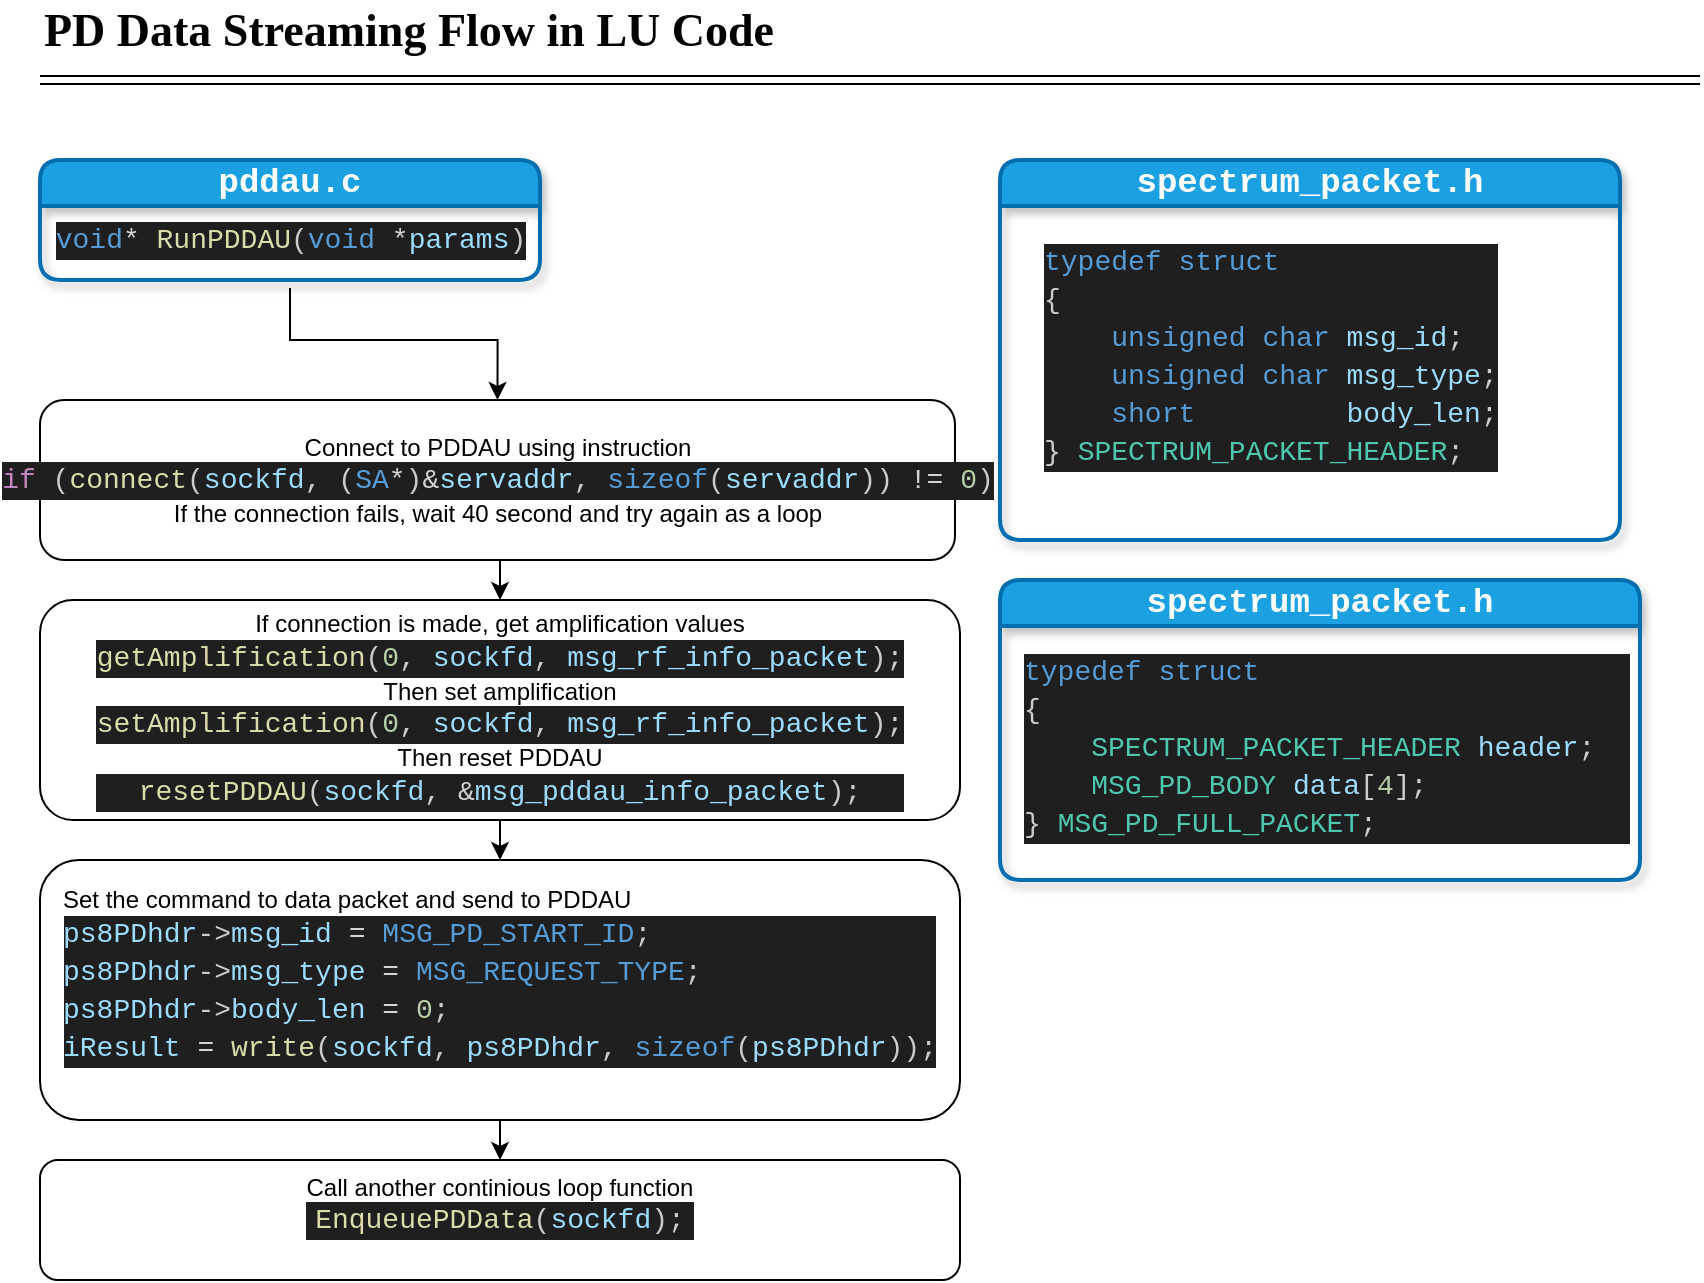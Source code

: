 <mxfile version="26.0.4">
  <diagram name="Page-1" id="1EQA6ZPCqCZ-ybofqLkl">
    <mxGraphModel dx="1036" dy="614" grid="1" gridSize="10" guides="1" tooltips="1" connect="1" arrows="1" fold="1" page="1" pageScale="1" pageWidth="850" pageHeight="1100" math="0" shadow="0">
      <root>
        <mxCell id="0" />
        <mxCell id="1" parent="0" />
        <mxCell id="vUyiab0mQkmtP2N118zk-1" value="" style="edgeStyle=none;orthogonalLoop=1;jettySize=auto;html=1;rounded=0;shape=link;" parent="1" edge="1">
          <mxGeometry width="80" relative="1" as="geometry">
            <mxPoint x="10" y="60" as="sourcePoint" />
            <mxPoint x="840" y="60" as="targetPoint" />
            <Array as="points">
              <mxPoint x="400" y="60" />
            </Array>
          </mxGeometry>
        </mxCell>
        <mxCell id="vUyiab0mQkmtP2N118zk-2" value="&lt;font style=&quot;font-size: 23px;&quot; face=&quot;Times New Roman&quot;&gt;&lt;b&gt;PD Data Streaming Flow in LU Code&lt;/b&gt;&lt;/font&gt;" style="text;strokeColor=none;align=left;fillColor=none;html=1;verticalAlign=middle;whiteSpace=wrap;rounded=0;" parent="1" vertex="1">
          <mxGeometry x="10" y="20" width="620" height="30" as="geometry" />
        </mxCell>
        <mxCell id="PK5YH-Q8zY07cRHNymo_-3" style="edgeStyle=orthogonalEdgeStyle;rounded=0;orthogonalLoop=1;jettySize=auto;html=1;entryX=0.5;entryY=0;entryDx=0;entryDy=0;" edge="1" parent="1" source="vUyiab0mQkmtP2N118zk-5" target="PK5YH-Q8zY07cRHNymo_-2">
          <mxGeometry relative="1" as="geometry" />
        </mxCell>
        <mxCell id="vUyiab0mQkmtP2N118zk-5" value="&lt;font face=&quot;Courier New&quot; style=&quot;font-size: 17px;&quot;&gt;pddau.c&lt;/font&gt;" style="swimlane;whiteSpace=wrap;html=1;swimlaneFillColor=none;rounded=1;fillColor=#1ba1e2;strokeColor=#006EAF;fontColor=#ffffff;strokeWidth=2;perimeterSpacing=4;glass=0;shadow=1;" parent="1" vertex="1">
          <mxGeometry x="10" y="100" width="250" height="60" as="geometry" />
        </mxCell>
        <mxCell id="vUyiab0mQkmtP2N118zk-6" value="&lt;div style=&quot;color: rgb(204, 204, 204); background-color: rgb(31, 31, 31); font-family: Consolas, &amp;quot;Courier New&amp;quot;, monospace; font-size: 14px; line-height: 19px; white-space-collapse: preserve;&quot;&gt;&lt;span style=&quot;color: #569cd6;&quot;&gt;void&lt;/span&gt;&lt;span style=&quot;color: #d4d4d4;&quot;&gt;*&lt;/span&gt; &lt;span style=&quot;color: #dcdcaa;&quot;&gt;RunPDDAU&lt;/span&gt;(&lt;span style=&quot;color: #569cd6;&quot;&gt;void&lt;/span&gt; &lt;span style=&quot;color: #d4d4d4;&quot;&gt;*&lt;/span&gt;&lt;span style=&quot;color: #9cdcfe;&quot;&gt;params&lt;/span&gt;)&lt;/div&gt;" style="text;html=1;align=center;verticalAlign=middle;resizable=0;points=[];autosize=1;strokeColor=none;fillColor=none;" parent="vUyiab0mQkmtP2N118zk-5" vertex="1">
          <mxGeometry x="5" y="25" width="240" height="30" as="geometry" />
        </mxCell>
        <mxCell id="vUyiab0mQkmtP2N118zk-9" value="&lt;font face=&quot;Courier New&quot; style=&quot;font-size: 17px;&quot;&gt;spectrum_packet.h&lt;/font&gt;" style="swimlane;whiteSpace=wrap;html=1;swimlaneFillColor=none;rounded=1;fillColor=#1ba1e2;strokeColor=#006EAF;fontColor=#ffffff;strokeWidth=2;perimeterSpacing=4;glass=0;shadow=1;" parent="1" vertex="1">
          <mxGeometry x="490" y="100" width="310" height="190" as="geometry" />
        </mxCell>
        <mxCell id="vUyiab0mQkmtP2N118zk-8" value="&lt;div style=&quot;color: #cccccc;background-color: #1f1f1f;font-family: Consolas, &#39;Courier New&#39;, monospace;font-weight: normal;font-size: 14px;line-height: 19px;white-space: pre;&quot;&gt;&lt;div&gt;&lt;span style=&quot;color: #569cd6;&quot;&gt;typedef&lt;/span&gt;&lt;span style=&quot;color: #cccccc;&quot;&gt; &lt;/span&gt;&lt;span style=&quot;color: #569cd6;&quot;&gt;struct&lt;/span&gt;&lt;/div&gt;&lt;div&gt;&lt;span style=&quot;color: #cccccc;&quot;&gt;{&lt;/span&gt;&lt;/div&gt;&lt;div&gt;&lt;span style=&quot;color: #cccccc;&quot;&gt;&amp;nbsp; &amp;nbsp; &lt;/span&gt;&lt;span style=&quot;color: #569cd6;&quot;&gt;unsigned&lt;/span&gt;&lt;span style=&quot;color: #cccccc;&quot;&gt; &lt;/span&gt;&lt;span style=&quot;color: #569cd6;&quot;&gt;char&lt;/span&gt;&lt;span style=&quot;color: #cccccc;&quot;&gt; &lt;/span&gt;&lt;span style=&quot;color: #9cdcfe;&quot;&gt;msg_id&lt;/span&gt;&lt;span style=&quot;color: #cccccc;&quot;&gt;;&lt;/span&gt;&lt;/div&gt;&lt;div&gt;&lt;span style=&quot;color: #cccccc;&quot;&gt;&amp;nbsp; &amp;nbsp; &lt;/span&gt;&lt;span style=&quot;color: #569cd6;&quot;&gt;unsigned&lt;/span&gt;&lt;span style=&quot;color: #cccccc;&quot;&gt; &lt;/span&gt;&lt;span style=&quot;color: #569cd6;&quot;&gt;char&lt;/span&gt;&lt;span style=&quot;color: #cccccc;&quot;&gt; &lt;/span&gt;&lt;span style=&quot;color: #9cdcfe;&quot;&gt;msg_type&lt;/span&gt;&lt;span style=&quot;color: #cccccc;&quot;&gt;;&lt;/span&gt;&lt;/div&gt;&lt;div&gt;&lt;span style=&quot;color: #cccccc;&quot;&gt;&amp;nbsp; &amp;nbsp; &lt;/span&gt;&lt;span style=&quot;color: #569cd6;&quot;&gt;short&lt;/span&gt;&lt;span style=&quot;color: #cccccc;&quot;&gt; &amp;nbsp; &amp;nbsp; &amp;nbsp; &amp;nbsp; &lt;/span&gt;&lt;span style=&quot;color: #9cdcfe;&quot;&gt;body_len&lt;/span&gt;&lt;span style=&quot;color: #cccccc;&quot;&gt;;&lt;/span&gt;&lt;/div&gt;&lt;div&gt;&lt;span style=&quot;color: #cccccc;&quot;&gt;} &lt;/span&gt;&lt;span style=&quot;color: #4ec9b0;&quot;&gt;SPECTRUM_PACKET_HEADER&lt;/span&gt;&lt;span style=&quot;color: #cccccc;&quot;&gt;;&lt;/span&gt;&lt;/div&gt;&lt;/div&gt;" style="text;whiteSpace=wrap;html=1;" parent="vUyiab0mQkmtP2N118zk-9" vertex="1">
          <mxGeometry x="20" y="35" width="240" height="140" as="geometry" />
        </mxCell>
        <mxCell id="vUyiab0mQkmtP2N118zk-12" value="&lt;font face=&quot;Courier New&quot; style=&quot;font-size: 17px;&quot;&gt;spectrum_packet.h&lt;/font&gt;" style="swimlane;whiteSpace=wrap;html=1;swimlaneFillColor=none;rounded=1;fillColor=#1ba1e2;strokeColor=#006EAF;fontColor=#ffffff;strokeWidth=2;perimeterSpacing=4;glass=0;shadow=1;" parent="1" vertex="1">
          <mxGeometry x="490" y="310" width="320" height="150" as="geometry" />
        </mxCell>
        <mxCell id="vUyiab0mQkmtP2N118zk-11" value="&lt;div style=&quot;color: #cccccc;background-color: #1f1f1f;font-family: Consolas, &#39;Courier New&#39;, monospace;font-weight: normal;font-size: 14px;line-height: 19px;white-space: pre;&quot;&gt;&lt;div&gt;&lt;span style=&quot;color: #569cd6;&quot;&gt;typedef&lt;/span&gt;&lt;span style=&quot;color: #cccccc;&quot;&gt; &lt;/span&gt;&lt;span style=&quot;color: #569cd6;&quot;&gt;struct&lt;/span&gt;&lt;/div&gt;&lt;div&gt;&lt;span style=&quot;color: #cccccc;&quot;&gt;{&lt;/span&gt;&lt;/div&gt;&lt;div&gt;&lt;span style=&quot;color: #cccccc;&quot;&gt;&amp;nbsp; &amp;nbsp; &lt;/span&gt;&lt;span style=&quot;color: #4ec9b0;&quot;&gt;SPECTRUM_PACKET_HEADER&lt;/span&gt;&lt;span style=&quot;color: #cccccc;&quot;&gt; &lt;/span&gt;&lt;span style=&quot;color: #9cdcfe;&quot;&gt;header&lt;/span&gt;&lt;span style=&quot;color: #cccccc;&quot;&gt;; &amp;nbsp;&lt;/span&gt;&lt;/div&gt;&lt;div&gt;&lt;span style=&quot;color: #cccccc;&quot;&gt;&amp;nbsp; &amp;nbsp; &lt;/span&gt;&lt;span style=&quot;color: #4ec9b0;&quot;&gt;MSG_PD_BODY&lt;/span&gt;&lt;span style=&quot;color: #cccccc;&quot;&gt; &lt;/span&gt;&lt;span style=&quot;color: #9cdcfe;&quot;&gt;data&lt;/span&gt;&lt;span style=&quot;color: #cccccc;&quot;&gt;[&lt;/span&gt;&lt;span style=&quot;color: #b5cea8;&quot;&gt;4&lt;/span&gt;&lt;span style=&quot;color: #cccccc;&quot;&gt;];&lt;/span&gt;&lt;/div&gt;&lt;div&gt;&lt;span style=&quot;color: #cccccc;&quot;&gt;} &lt;/span&gt;&lt;span style=&quot;color: #4ec9b0;&quot;&gt;MSG_PD_FULL_PACKET&lt;/span&gt;&lt;span style=&quot;color: #cccccc;&quot;&gt;;&lt;/span&gt;&lt;/div&gt;&lt;/div&gt;" style="text;whiteSpace=wrap;html=1;" parent="vUyiab0mQkmtP2N118zk-12" vertex="1">
          <mxGeometry x="10" y="30" width="310" height="120" as="geometry" />
        </mxCell>
        <mxCell id="PK5YH-Q8zY07cRHNymo_-6" style="edgeStyle=orthogonalEdgeStyle;rounded=0;orthogonalLoop=1;jettySize=auto;html=1;exitX=0.5;exitY=1;exitDx=0;exitDy=0;entryX=0.5;entryY=0;entryDx=0;entryDy=0;" edge="1" parent="1" source="PK5YH-Q8zY07cRHNymo_-2" target="PK5YH-Q8zY07cRHNymo_-5">
          <mxGeometry relative="1" as="geometry" />
        </mxCell>
        <mxCell id="PK5YH-Q8zY07cRHNymo_-2" value="Connect to PDDAU using instruction&lt;div&gt;&lt;div style=&quot;color: rgb(204, 204, 204); background-color: rgb(31, 31, 31); font-family: Consolas, &amp;quot;Courier New&amp;quot;, monospace; font-size: 14px; line-height: 19px; white-space: pre;&quot;&gt;&lt;span style=&quot;color: #c586c0;&quot;&gt;if&lt;/span&gt; (&lt;span style=&quot;color: #dcdcaa;&quot;&gt;connect&lt;/span&gt;(&lt;span style=&quot;color: #9cdcfe;&quot;&gt;sockfd&lt;/span&gt;, (&lt;span style=&quot;color: #569cd6;&quot;&gt;SA&lt;/span&gt;&lt;span style=&quot;color: #d4d4d4;&quot;&gt;*&lt;/span&gt;)&lt;span style=&quot;color: #d4d4d4;&quot;&gt;&amp;amp;&lt;/span&gt;&lt;span style=&quot;color: #9cdcfe;&quot;&gt;servaddr&lt;/span&gt;, &lt;span style=&quot;color: #569cd6;&quot;&gt;sizeof&lt;/span&gt;(&lt;span style=&quot;color: #9cdcfe;&quot;&gt;servaddr&lt;/span&gt;)) &lt;span style=&quot;color: #d4d4d4;&quot;&gt;!=&lt;/span&gt; &lt;span style=&quot;color: #b5cea8;&quot;&gt;0&lt;/span&gt;)&lt;/div&gt;&lt;/div&gt;&lt;div&gt;If the connection fails, wait 40 second and try again as a loop&lt;/div&gt;" style="rounded=1;whiteSpace=wrap;html=1;" vertex="1" parent="1">
          <mxGeometry x="10" y="220" width="457.5" height="80" as="geometry" />
        </mxCell>
        <mxCell id="PK5YH-Q8zY07cRHNymo_-8" style="edgeStyle=orthogonalEdgeStyle;rounded=0;orthogonalLoop=1;jettySize=auto;html=1;exitX=0.5;exitY=1;exitDx=0;exitDy=0;entryX=0.5;entryY=0;entryDx=0;entryDy=0;" edge="1" parent="1" source="PK5YH-Q8zY07cRHNymo_-5" target="PK5YH-Q8zY07cRHNymo_-7">
          <mxGeometry relative="1" as="geometry" />
        </mxCell>
        <mxCell id="PK5YH-Q8zY07cRHNymo_-5" value="If connection is made, get amplification values&lt;div&gt;&lt;div style=&quot;color: rgb(204, 204, 204); background-color: rgb(31, 31, 31); font-family: Consolas, &amp;quot;Courier New&amp;quot;, monospace; font-size: 14px; line-height: 19px; white-space: pre;&quot;&gt;&lt;span style=&quot;color: rgb(220, 220, 170);&quot;&gt;getAmplification&lt;/span&gt;(&lt;span style=&quot;color: rgb(181, 206, 168);&quot;&gt;0&lt;/span&gt;, &lt;span style=&quot;color: rgb(156, 220, 254);&quot;&gt;sockfd&lt;/span&gt;, &lt;span style=&quot;color: rgb(156, 220, 254);&quot;&gt;msg_rf_info_packet&lt;/span&gt;);&lt;/div&gt;&lt;div&gt;Then set amplification&lt;/div&gt;&lt;div&gt;&lt;div style=&quot;color: rgb(204, 204, 204); background-color: rgb(31, 31, 31); font-family: Consolas, &amp;quot;Courier New&amp;quot;, monospace; font-size: 14px; line-height: 19px; white-space: pre;&quot;&gt;&lt;span style=&quot;color: rgb(220, 220, 170);&quot;&gt;setAmplification&lt;/span&gt;(&lt;span style=&quot;color: rgb(181, 206, 168);&quot;&gt;0&lt;/span&gt;, &lt;span style=&quot;color: rgb(156, 220, 254);&quot;&gt;sockfd&lt;/span&gt;, &lt;span style=&quot;color: rgb(156, 220, 254);&quot;&gt;msg_rf_info_packet&lt;/span&gt;);&lt;/div&gt;&lt;/div&gt;&lt;div&gt;Then reset PDDAU&lt;/div&gt;&lt;div&gt;&lt;div style=&quot;color: rgb(204, 204, 204); background-color: rgb(31, 31, 31); font-family: Consolas, &amp;quot;Courier New&amp;quot;, monospace; font-size: 14px; line-height: 19px; white-space: pre;&quot;&gt;&lt;span style=&quot;color: #dcdcaa;&quot;&gt;resetPDDAU&lt;/span&gt;(&lt;span style=&quot;color: #9cdcfe;&quot;&gt;sockfd&lt;/span&gt;, &lt;span style=&quot;color: #d4d4d4;&quot;&gt;&amp;amp;&lt;/span&gt;&lt;span style=&quot;color: #9cdcfe;&quot;&gt;msg_pddau_info_packet&lt;/span&gt;);&lt;/div&gt;&lt;/div&gt;&lt;/div&gt;" style="rounded=1;whiteSpace=wrap;html=1;" vertex="1" parent="1">
          <mxGeometry x="10" y="320" width="460" height="110" as="geometry" />
        </mxCell>
        <mxCell id="PK5YH-Q8zY07cRHNymo_-10" style="edgeStyle=orthogonalEdgeStyle;rounded=0;orthogonalLoop=1;jettySize=auto;html=1;exitX=0.5;exitY=1;exitDx=0;exitDy=0;entryX=0.5;entryY=0;entryDx=0;entryDy=0;" edge="1" parent="1" source="PK5YH-Q8zY07cRHNymo_-7" target="PK5YH-Q8zY07cRHNymo_-9">
          <mxGeometry relative="1" as="geometry" />
        </mxCell>
        <mxCell id="PK5YH-Q8zY07cRHNymo_-7" value="&lt;div style=&quot;text-align: left;&quot;&gt;Set the command to data packet and send to PDDAU&lt;/div&gt;&lt;div&gt;&lt;div style=&quot;color: rgb(204, 204, 204); background-color: rgb(31, 31, 31); font-family: Consolas, &amp;quot;Courier New&amp;quot;, monospace; font-size: 14px; line-height: 19px; white-space: pre;&quot;&gt;&lt;div style=&quot;text-align: left;&quot;&gt;&lt;span style=&quot;color: rgb(156, 220, 254);&quot;&gt;ps8PDhdr&lt;/span&gt;-&amp;gt;&lt;span style=&quot;color: rgb(156, 220, 254);&quot;&gt;msg_id&lt;/span&gt; &lt;span style=&quot;color: rgb(212, 212, 212);&quot;&gt;=&lt;/span&gt; &lt;span style=&quot;color: rgb(86, 156, 214);&quot;&gt;MSG_PD_START_ID&lt;/span&gt;;&lt;/div&gt;&lt;div style=&quot;text-align: left;&quot;&gt;&lt;span style=&quot;color: rgb(156, 220, 254);&quot;&gt;ps8PDhdr&lt;/span&gt;-&amp;gt;&lt;span style=&quot;color: rgb(156, 220, 254);&quot;&gt;msg_type&lt;/span&gt; &lt;span style=&quot;color: rgb(212, 212, 212);&quot;&gt;=&lt;/span&gt; &lt;span style=&quot;color: rgb(86, 156, 214);&quot;&gt;MSG_REQUEST_TYPE&lt;/span&gt;;&lt;/div&gt;&lt;div style=&quot;text-align: left;&quot;&gt;&lt;span style=&quot;color: rgb(156, 220, 254);&quot;&gt;ps8PDhdr&lt;/span&gt;-&amp;gt;&lt;span style=&quot;color: rgb(156, 220, 254);&quot;&gt;body_len&lt;/span&gt; &lt;span style=&quot;color: rgb(212, 212, 212);&quot;&gt;=&lt;/span&gt; &lt;span style=&quot;color: rgb(181, 206, 168);&quot;&gt;0&lt;/span&gt;;&lt;/div&gt;&lt;div style=&quot;text-align: left;&quot;&gt;&lt;span style=&quot;color: rgb(156, 220, 254);&quot;&gt;iResult&lt;/span&gt; &lt;span style=&quot;color: rgb(212, 212, 212);&quot;&gt;=&lt;/span&gt; &lt;span style=&quot;color: rgb(220, 220, 170);&quot;&gt;write&lt;/span&gt;(&lt;span style=&quot;color: rgb(156, 220, 254);&quot;&gt;sockfd&lt;/span&gt;, &lt;span style=&quot;color: rgb(156, 220, 254);&quot;&gt;ps8PDhdr&lt;/span&gt;, &lt;span style=&quot;color: rgb(86, 156, 214);&quot;&gt;sizeof&lt;/span&gt;(&lt;span style=&quot;color: rgb(156, 220, 254);&quot;&gt;ps8PDhdr&lt;/span&gt;));&lt;/div&gt;&lt;/div&gt;&lt;/div&gt;&lt;div&gt;&lt;br&gt;&lt;/div&gt;" style="rounded=1;whiteSpace=wrap;html=1;" vertex="1" parent="1">
          <mxGeometry x="10" y="450" width="460" height="130" as="geometry" />
        </mxCell>
        <mxCell id="PK5YH-Q8zY07cRHNymo_-9" value="Call another continious loop function&lt;div&gt;&lt;div style=&quot;color: rgb(204, 204, 204); background-color: rgb(31, 31, 31); font-family: Consolas, &amp;quot;Courier New&amp;quot;, monospace; font-size: 14px; line-height: 19px; white-space: pre;&quot;&gt;&lt;span style=&quot;color: #dcdcaa;&quot;&gt;EnqueuePDData&lt;/span&gt;(&lt;span style=&quot;color: #9cdcfe;&quot;&gt;sockfd&lt;/span&gt;);&lt;/div&gt;&lt;/div&gt;&lt;div&gt;&lt;br&gt;&lt;/div&gt;" style="rounded=1;whiteSpace=wrap;html=1;" vertex="1" parent="1">
          <mxGeometry x="10" y="600" width="460" height="60" as="geometry" />
        </mxCell>
      </root>
    </mxGraphModel>
  </diagram>
</mxfile>
